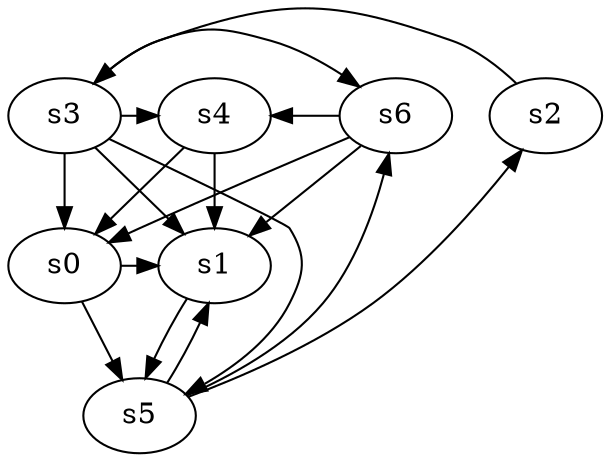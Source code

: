 digraph game_0939_complex_7 {
    s0 [name="s0", player=1];
    s1 [name="s1", player=0];
    s2 [name="s2", player=0];
    s3 [name="s3", player=1, target=1];
    s4 [name="s4", player=0, target=1];
    s5 [name="s5", player=0, target=1];
    s6 [name="s6", player=1, target=1];

    s0 -> s1 [constraint="time % 4 == 1 && time % 3 == 1"];
    s0 -> s5;
    s1 -> s5;
    s2 -> s3 [constraint="time % 3 == 2 && time % 3 == 1"];
    s3 -> s0 [constraint="time % 5 == 3 || time % 4 == 2"];
    s3 -> s1 [constraint="time % 5 == 3 || time % 4 == 2"];
    s3 -> s4 [constraint="time % 3 == 2"];
    s3 -> s5 [constraint="time == 7 || time == 17 || time == 18"];
    s3 -> s6 [constraint="time % 5 == 4"];
    s4 -> s0 [constraint="time % 4 == 2 && time % 4 == 3"];
    s4 -> s1;
    s5 -> s1 [constraint="!(time % 6 == 1)"];
    s5 -> s2 [constraint="!(time % 5 == 3)"];
    s5 -> s6 [constraint="time % 2 == 1 || time % 5 == 1"];
    s6 -> s0 [constraint="time == 2 || time == 8 || time == 11"];
    s6 -> s1 [constraint="time % 3 == 0 || time % 4 == 3"];
    s6 -> s4 [constraint="time % 4 == 0 || time % 3 == 0"];
}

